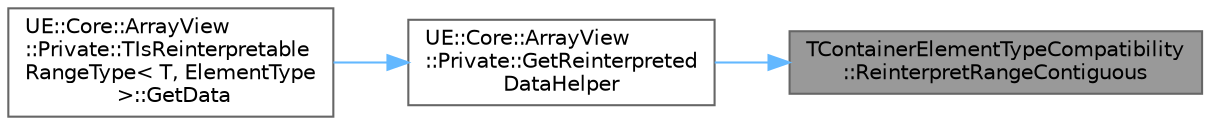digraph "TContainerElementTypeCompatibility::ReinterpretRangeContiguous"
{
 // INTERACTIVE_SVG=YES
 // LATEX_PDF_SIZE
  bgcolor="transparent";
  edge [fontname=Helvetica,fontsize=10,labelfontname=Helvetica,labelfontsize=10];
  node [fontname=Helvetica,fontsize=10,shape=box,height=0.2,width=0.4];
  rankdir="RL";
  Node1 [id="Node000001",label="TContainerElementTypeCompatibility\l::ReinterpretRangeContiguous",height=0.2,width=0.4,color="gray40", fillcolor="grey60", style="filled", fontcolor="black",tooltip=" "];
  Node1 -> Node2 [id="edge1_Node000001_Node000002",dir="back",color="steelblue1",style="solid",tooltip=" "];
  Node2 [id="Node000002",label="UE::Core::ArrayView\l::Private::GetReinterpreted\lDataHelper",height=0.2,width=0.4,color="grey40", fillcolor="white", style="filled",URL="$d0/d5b/namespaceUE_1_1Core_1_1ArrayView_1_1Private.html#ae893ac934fdcf20deeb6ad56a3b9f9cb",tooltip=" "];
  Node2 -> Node3 [id="edge2_Node000002_Node000003",dir="back",color="steelblue1",style="solid",tooltip=" "];
  Node3 [id="Node000003",label="UE::Core::ArrayView\l::Private::TIsReinterpretable\lRangeType\< T, ElementType\l \>::GetData",height=0.2,width=0.4,color="grey40", fillcolor="white", style="filled",URL="$d2/db8/structUE_1_1Core_1_1ArrayView_1_1Private_1_1TIsReinterpretableRangeType.html#add92d0037a82a69ba7bf843ccd202d35",tooltip=" "];
}
